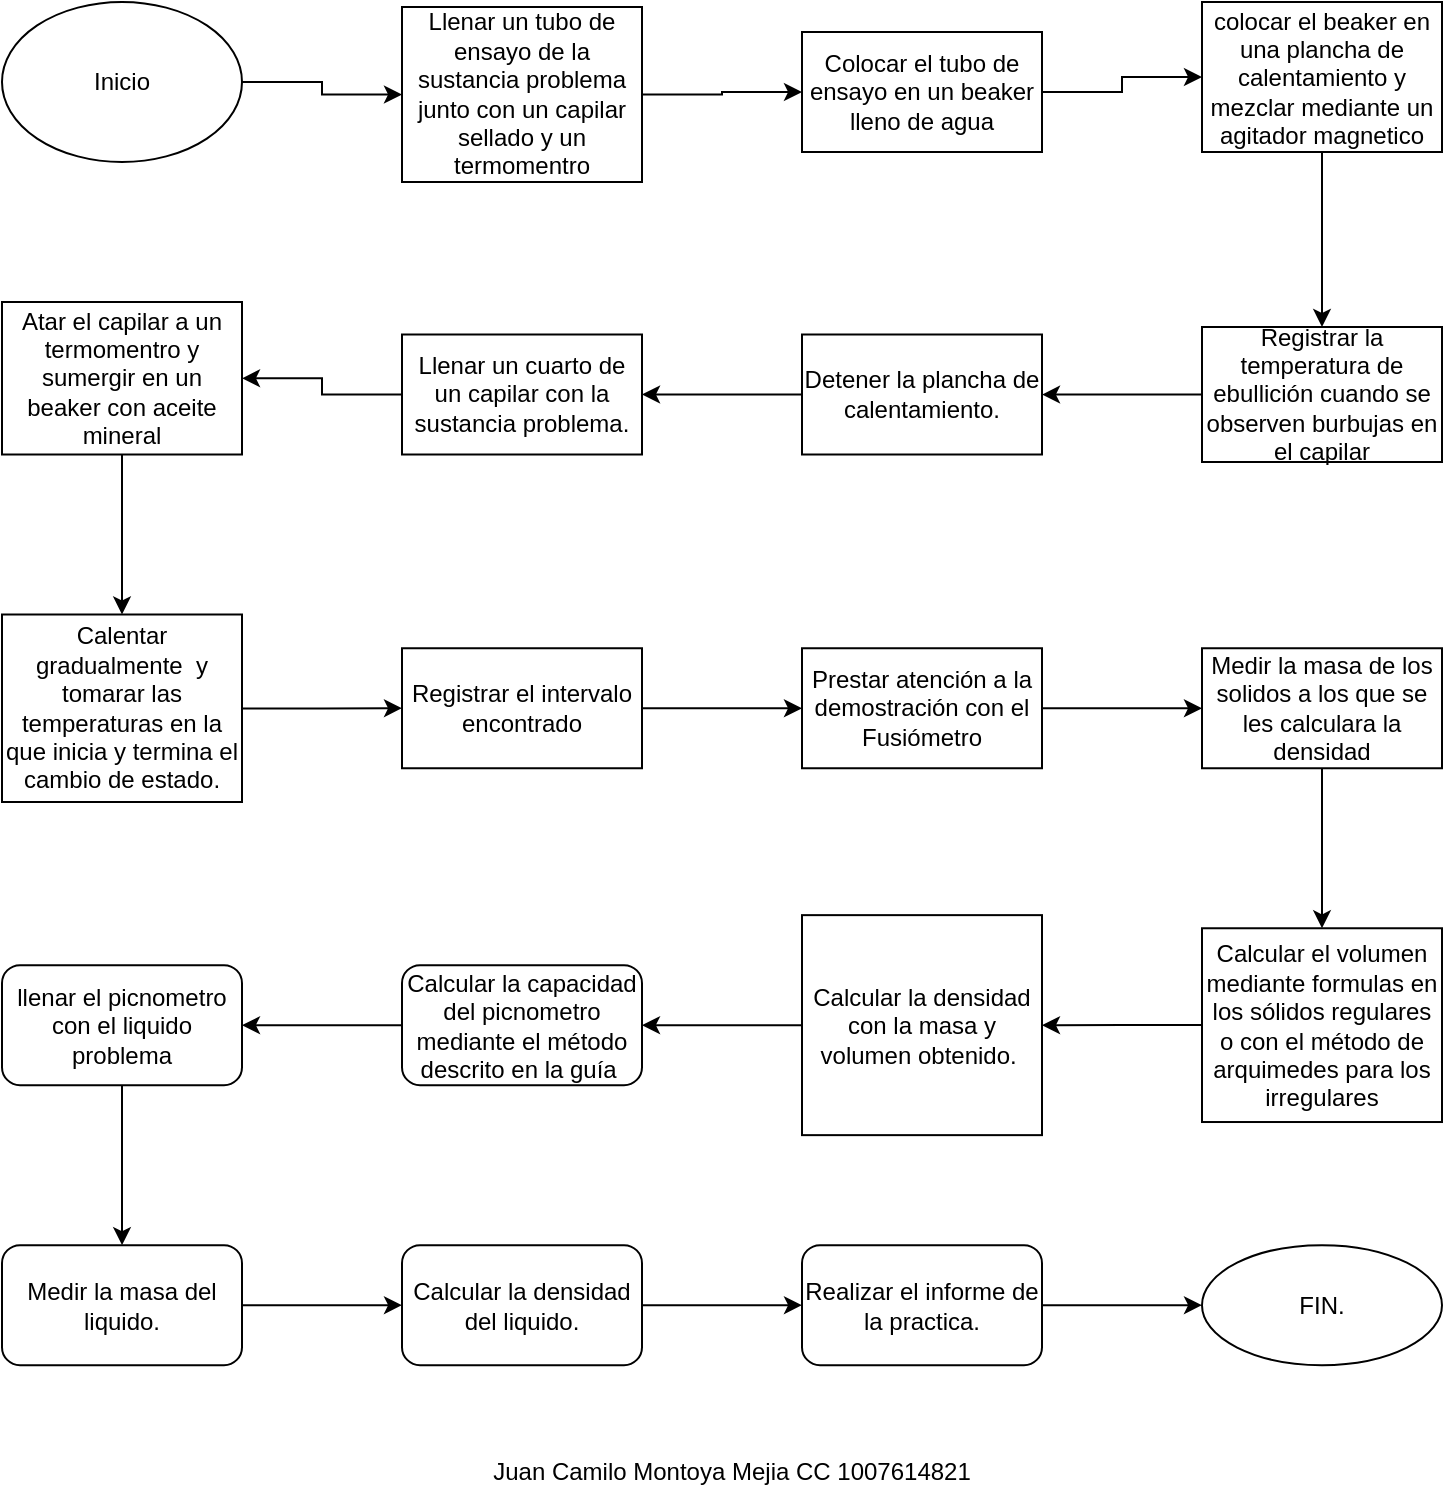 <mxfile version="20.2.7" type="github">
  <diagram id="C5RBs43oDa-KdzZeNtuy" name="Page-1">
    <mxGraphModel dx="1996" dy="465" grid="1" gridSize="10" guides="1" tooltips="1" connect="1" arrows="1" fold="1" page="1" pageScale="1" pageWidth="850" pageHeight="1100" math="0" shadow="0">
      <root>
        <mxCell id="WIyWlLk6GJQsqaUBKTNV-0" />
        <mxCell id="WIyWlLk6GJQsqaUBKTNV-1" parent="WIyWlLk6GJQsqaUBKTNV-0" />
        <mxCell id="zVv1hQ3TjcT8sucu5yJ2-2" value="" style="edgeStyle=orthogonalEdgeStyle;rounded=0;orthogonalLoop=1;jettySize=auto;html=1;" edge="1" parent="WIyWlLk6GJQsqaUBKTNV-1" source="zVv1hQ3TjcT8sucu5yJ2-0" target="zVv1hQ3TjcT8sucu5yJ2-1">
          <mxGeometry relative="1" as="geometry" />
        </mxCell>
        <mxCell id="zVv1hQ3TjcT8sucu5yJ2-0" value="Inicio" style="ellipse;whiteSpace=wrap;html=1;" vertex="1" parent="WIyWlLk6GJQsqaUBKTNV-1">
          <mxGeometry x="-830" y="30" width="120" height="80" as="geometry" />
        </mxCell>
        <mxCell id="zVv1hQ3TjcT8sucu5yJ2-4" value="" style="edgeStyle=orthogonalEdgeStyle;rounded=0;orthogonalLoop=1;jettySize=auto;html=1;" edge="1" parent="WIyWlLk6GJQsqaUBKTNV-1" source="zVv1hQ3TjcT8sucu5yJ2-1" target="zVv1hQ3TjcT8sucu5yJ2-3">
          <mxGeometry relative="1" as="geometry" />
        </mxCell>
        <mxCell id="zVv1hQ3TjcT8sucu5yJ2-1" value="Llenar un tubo de ensayo de la sustancia problema junto con un capilar sellado y un termomentro" style="whiteSpace=wrap;html=1;" vertex="1" parent="WIyWlLk6GJQsqaUBKTNV-1">
          <mxGeometry x="-630" y="32.5" width="120" height="87.5" as="geometry" />
        </mxCell>
        <mxCell id="zVv1hQ3TjcT8sucu5yJ2-6" value="" style="edgeStyle=orthogonalEdgeStyle;rounded=0;orthogonalLoop=1;jettySize=auto;html=1;" edge="1" parent="WIyWlLk6GJQsqaUBKTNV-1" source="zVv1hQ3TjcT8sucu5yJ2-3" target="zVv1hQ3TjcT8sucu5yJ2-5">
          <mxGeometry relative="1" as="geometry" />
        </mxCell>
        <mxCell id="zVv1hQ3TjcT8sucu5yJ2-3" value="Colocar el tubo de ensayo en un beaker lleno de agua" style="whiteSpace=wrap;html=1;" vertex="1" parent="WIyWlLk6GJQsqaUBKTNV-1">
          <mxGeometry x="-430" y="45" width="120" height="60" as="geometry" />
        </mxCell>
        <mxCell id="zVv1hQ3TjcT8sucu5yJ2-8" value="" style="edgeStyle=orthogonalEdgeStyle;rounded=0;orthogonalLoop=1;jettySize=auto;html=1;" edge="1" parent="WIyWlLk6GJQsqaUBKTNV-1" source="zVv1hQ3TjcT8sucu5yJ2-5" target="zVv1hQ3TjcT8sucu5yJ2-7">
          <mxGeometry relative="1" as="geometry" />
        </mxCell>
        <mxCell id="zVv1hQ3TjcT8sucu5yJ2-5" value="colocar el beaker en una plancha de calentamiento y mezclar mediante un agitador magnetico" style="whiteSpace=wrap;html=1;" vertex="1" parent="WIyWlLk6GJQsqaUBKTNV-1">
          <mxGeometry x="-230" y="30" width="120" height="75" as="geometry" />
        </mxCell>
        <mxCell id="zVv1hQ3TjcT8sucu5yJ2-10" value="" style="edgeStyle=orthogonalEdgeStyle;rounded=0;orthogonalLoop=1;jettySize=auto;html=1;" edge="1" parent="WIyWlLk6GJQsqaUBKTNV-1" source="zVv1hQ3TjcT8sucu5yJ2-7" target="zVv1hQ3TjcT8sucu5yJ2-9">
          <mxGeometry relative="1" as="geometry" />
        </mxCell>
        <mxCell id="zVv1hQ3TjcT8sucu5yJ2-7" value="Registrar la temperatura de ebullición cuando se observen burbujas en el capilar" style="whiteSpace=wrap;html=1;" vertex="1" parent="WIyWlLk6GJQsqaUBKTNV-1">
          <mxGeometry x="-230" y="192.5" width="120" height="67.5" as="geometry" />
        </mxCell>
        <mxCell id="zVv1hQ3TjcT8sucu5yJ2-12" value="" style="edgeStyle=orthogonalEdgeStyle;rounded=0;orthogonalLoop=1;jettySize=auto;html=1;" edge="1" parent="WIyWlLk6GJQsqaUBKTNV-1" source="zVv1hQ3TjcT8sucu5yJ2-9" target="zVv1hQ3TjcT8sucu5yJ2-11">
          <mxGeometry relative="1" as="geometry" />
        </mxCell>
        <mxCell id="zVv1hQ3TjcT8sucu5yJ2-9" value="Detener la plancha de calentamiento." style="whiteSpace=wrap;html=1;" vertex="1" parent="WIyWlLk6GJQsqaUBKTNV-1">
          <mxGeometry x="-430" y="196.25" width="120" height="60" as="geometry" />
        </mxCell>
        <mxCell id="zVv1hQ3TjcT8sucu5yJ2-14" value="" style="edgeStyle=orthogonalEdgeStyle;rounded=0;orthogonalLoop=1;jettySize=auto;html=1;" edge="1" parent="WIyWlLk6GJQsqaUBKTNV-1" source="zVv1hQ3TjcT8sucu5yJ2-11" target="zVv1hQ3TjcT8sucu5yJ2-13">
          <mxGeometry relative="1" as="geometry" />
        </mxCell>
        <mxCell id="zVv1hQ3TjcT8sucu5yJ2-11" value="Llenar un cuarto de un capilar con la sustancia problema." style="whiteSpace=wrap;html=1;" vertex="1" parent="WIyWlLk6GJQsqaUBKTNV-1">
          <mxGeometry x="-630" y="196.25" width="120" height="60" as="geometry" />
        </mxCell>
        <mxCell id="zVv1hQ3TjcT8sucu5yJ2-16" value="" style="edgeStyle=orthogonalEdgeStyle;rounded=0;orthogonalLoop=1;jettySize=auto;html=1;" edge="1" parent="WIyWlLk6GJQsqaUBKTNV-1" source="zVv1hQ3TjcT8sucu5yJ2-13" target="zVv1hQ3TjcT8sucu5yJ2-15">
          <mxGeometry relative="1" as="geometry" />
        </mxCell>
        <mxCell id="zVv1hQ3TjcT8sucu5yJ2-13" value="Atar el capilar a un termomentro y sumergir en un beaker con aceite mineral" style="whiteSpace=wrap;html=1;" vertex="1" parent="WIyWlLk6GJQsqaUBKTNV-1">
          <mxGeometry x="-830" y="180" width="120" height="76.25" as="geometry" />
        </mxCell>
        <mxCell id="zVv1hQ3TjcT8sucu5yJ2-18" value="" style="edgeStyle=orthogonalEdgeStyle;rounded=0;orthogonalLoop=1;jettySize=auto;html=1;" edge="1" parent="WIyWlLk6GJQsqaUBKTNV-1" source="zVv1hQ3TjcT8sucu5yJ2-15" target="zVv1hQ3TjcT8sucu5yJ2-17">
          <mxGeometry relative="1" as="geometry" />
        </mxCell>
        <mxCell id="zVv1hQ3TjcT8sucu5yJ2-15" value="Calentar gradualmente&amp;nbsp; y tomarar las temperaturas en la que inicia y termina el cambio de estado." style="whiteSpace=wrap;html=1;" vertex="1" parent="WIyWlLk6GJQsqaUBKTNV-1">
          <mxGeometry x="-830" y="336.25" width="120" height="93.75" as="geometry" />
        </mxCell>
        <mxCell id="zVv1hQ3TjcT8sucu5yJ2-20" value="" style="edgeStyle=orthogonalEdgeStyle;rounded=0;orthogonalLoop=1;jettySize=auto;html=1;" edge="1" parent="WIyWlLk6GJQsqaUBKTNV-1" source="zVv1hQ3TjcT8sucu5yJ2-17" target="zVv1hQ3TjcT8sucu5yJ2-19">
          <mxGeometry relative="1" as="geometry" />
        </mxCell>
        <mxCell id="zVv1hQ3TjcT8sucu5yJ2-17" value="Registrar el intervalo encontrado" style="whiteSpace=wrap;html=1;" vertex="1" parent="WIyWlLk6GJQsqaUBKTNV-1">
          <mxGeometry x="-630" y="353.125" width="120" height="60" as="geometry" />
        </mxCell>
        <mxCell id="zVv1hQ3TjcT8sucu5yJ2-22" value="" style="edgeStyle=orthogonalEdgeStyle;rounded=0;orthogonalLoop=1;jettySize=auto;html=1;" edge="1" parent="WIyWlLk6GJQsqaUBKTNV-1" source="zVv1hQ3TjcT8sucu5yJ2-19" target="zVv1hQ3TjcT8sucu5yJ2-21">
          <mxGeometry relative="1" as="geometry" />
        </mxCell>
        <mxCell id="zVv1hQ3TjcT8sucu5yJ2-19" value="Prestar atención a la demostración con el Fusiómetro" style="whiteSpace=wrap;html=1;" vertex="1" parent="WIyWlLk6GJQsqaUBKTNV-1">
          <mxGeometry x="-430" y="353.125" width="120" height="60" as="geometry" />
        </mxCell>
        <mxCell id="zVv1hQ3TjcT8sucu5yJ2-24" value="" style="edgeStyle=orthogonalEdgeStyle;rounded=0;orthogonalLoop=1;jettySize=auto;html=1;" edge="1" parent="WIyWlLk6GJQsqaUBKTNV-1" source="zVv1hQ3TjcT8sucu5yJ2-21" target="zVv1hQ3TjcT8sucu5yJ2-23">
          <mxGeometry relative="1" as="geometry" />
        </mxCell>
        <mxCell id="zVv1hQ3TjcT8sucu5yJ2-21" value="Medir la masa de los solidos a los que se les calculara la densidad" style="whiteSpace=wrap;html=1;" vertex="1" parent="WIyWlLk6GJQsqaUBKTNV-1">
          <mxGeometry x="-230" y="353.125" width="120" height="60" as="geometry" />
        </mxCell>
        <mxCell id="zVv1hQ3TjcT8sucu5yJ2-26" value="" style="edgeStyle=orthogonalEdgeStyle;rounded=0;orthogonalLoop=1;jettySize=auto;html=1;" edge="1" parent="WIyWlLk6GJQsqaUBKTNV-1" source="zVv1hQ3TjcT8sucu5yJ2-23" target="zVv1hQ3TjcT8sucu5yJ2-25">
          <mxGeometry relative="1" as="geometry" />
        </mxCell>
        <mxCell id="zVv1hQ3TjcT8sucu5yJ2-23" value="Calcular el volumen mediante formulas en los sólidos regulares o con el método de arquimedes para los irregulares" style="whiteSpace=wrap;html=1;" vertex="1" parent="WIyWlLk6GJQsqaUBKTNV-1">
          <mxGeometry x="-230" y="493.13" width="120" height="96.88" as="geometry" />
        </mxCell>
        <mxCell id="zVv1hQ3TjcT8sucu5yJ2-29" value="" style="edgeStyle=orthogonalEdgeStyle;rounded=0;orthogonalLoop=1;jettySize=auto;html=1;" edge="1" parent="WIyWlLk6GJQsqaUBKTNV-1" source="zVv1hQ3TjcT8sucu5yJ2-25" target="zVv1hQ3TjcT8sucu5yJ2-28">
          <mxGeometry relative="1" as="geometry" />
        </mxCell>
        <mxCell id="zVv1hQ3TjcT8sucu5yJ2-25" value="Calcular la densidad con la masa y volumen obtenido.&amp;nbsp;" style="whiteSpace=wrap;html=1;" vertex="1" parent="WIyWlLk6GJQsqaUBKTNV-1">
          <mxGeometry x="-430" y="486.57" width="120" height="110" as="geometry" />
        </mxCell>
        <mxCell id="zVv1hQ3TjcT8sucu5yJ2-31" value="" style="edgeStyle=orthogonalEdgeStyle;rounded=0;orthogonalLoop=1;jettySize=auto;html=1;" edge="1" parent="WIyWlLk6GJQsqaUBKTNV-1" source="zVv1hQ3TjcT8sucu5yJ2-28" target="zVv1hQ3TjcT8sucu5yJ2-30">
          <mxGeometry relative="1" as="geometry" />
        </mxCell>
        <mxCell id="zVv1hQ3TjcT8sucu5yJ2-28" value="Calcular la capacidad del picnometro mediante el método descrito en la guía&amp;nbsp;" style="rounded=1;whiteSpace=wrap;html=1;" vertex="1" parent="WIyWlLk6GJQsqaUBKTNV-1">
          <mxGeometry x="-630" y="511.57" width="120" height="60" as="geometry" />
        </mxCell>
        <mxCell id="zVv1hQ3TjcT8sucu5yJ2-33" value="" style="edgeStyle=orthogonalEdgeStyle;rounded=0;orthogonalLoop=1;jettySize=auto;html=1;" edge="1" parent="WIyWlLk6GJQsqaUBKTNV-1" source="zVv1hQ3TjcT8sucu5yJ2-30" target="zVv1hQ3TjcT8sucu5yJ2-32">
          <mxGeometry relative="1" as="geometry" />
        </mxCell>
        <mxCell id="zVv1hQ3TjcT8sucu5yJ2-30" value="llenar el picnometro con el liquido problema" style="rounded=1;whiteSpace=wrap;html=1;" vertex="1" parent="WIyWlLk6GJQsqaUBKTNV-1">
          <mxGeometry x="-830" y="511.57" width="120" height="60" as="geometry" />
        </mxCell>
        <mxCell id="zVv1hQ3TjcT8sucu5yJ2-35" value="" style="edgeStyle=orthogonalEdgeStyle;rounded=0;orthogonalLoop=1;jettySize=auto;html=1;" edge="1" parent="WIyWlLk6GJQsqaUBKTNV-1" source="zVv1hQ3TjcT8sucu5yJ2-32" target="zVv1hQ3TjcT8sucu5yJ2-34">
          <mxGeometry relative="1" as="geometry" />
        </mxCell>
        <mxCell id="zVv1hQ3TjcT8sucu5yJ2-32" value="Medir la masa del liquido." style="whiteSpace=wrap;html=1;rounded=1;" vertex="1" parent="WIyWlLk6GJQsqaUBKTNV-1">
          <mxGeometry x="-830" y="651.57" width="120" height="60" as="geometry" />
        </mxCell>
        <mxCell id="zVv1hQ3TjcT8sucu5yJ2-37" value="" style="edgeStyle=orthogonalEdgeStyle;rounded=0;orthogonalLoop=1;jettySize=auto;html=1;" edge="1" parent="WIyWlLk6GJQsqaUBKTNV-1" source="zVv1hQ3TjcT8sucu5yJ2-34" target="zVv1hQ3TjcT8sucu5yJ2-36">
          <mxGeometry relative="1" as="geometry" />
        </mxCell>
        <mxCell id="zVv1hQ3TjcT8sucu5yJ2-34" value="Calcular la densidad del liquido." style="whiteSpace=wrap;html=1;rounded=1;" vertex="1" parent="WIyWlLk6GJQsqaUBKTNV-1">
          <mxGeometry x="-630" y="651.57" width="120" height="60" as="geometry" />
        </mxCell>
        <mxCell id="zVv1hQ3TjcT8sucu5yJ2-41" value="" style="edgeStyle=orthogonalEdgeStyle;rounded=0;orthogonalLoop=1;jettySize=auto;html=1;" edge="1" parent="WIyWlLk6GJQsqaUBKTNV-1" source="zVv1hQ3TjcT8sucu5yJ2-36" target="zVv1hQ3TjcT8sucu5yJ2-40">
          <mxGeometry relative="1" as="geometry" />
        </mxCell>
        <mxCell id="zVv1hQ3TjcT8sucu5yJ2-36" value="Realizar el informe de la practica." style="whiteSpace=wrap;html=1;rounded=1;" vertex="1" parent="WIyWlLk6GJQsqaUBKTNV-1">
          <mxGeometry x="-430" y="651.57" width="120" height="60" as="geometry" />
        </mxCell>
        <mxCell id="zVv1hQ3TjcT8sucu5yJ2-40" value="FIN." style="ellipse;whiteSpace=wrap;html=1;rounded=1;" vertex="1" parent="WIyWlLk6GJQsqaUBKTNV-1">
          <mxGeometry x="-230" y="651.57" width="120" height="60" as="geometry" />
        </mxCell>
        <mxCell id="zVv1hQ3TjcT8sucu5yJ2-42" value="Juan Camilo Montoya Mejia CC 1007614821" style="text;html=1;strokeColor=none;fillColor=none;align=center;verticalAlign=middle;whiteSpace=wrap;rounded=0;" vertex="1" parent="WIyWlLk6GJQsqaUBKTNV-1">
          <mxGeometry x="-710" y="750" width="490" height="30" as="geometry" />
        </mxCell>
      </root>
    </mxGraphModel>
  </diagram>
</mxfile>
